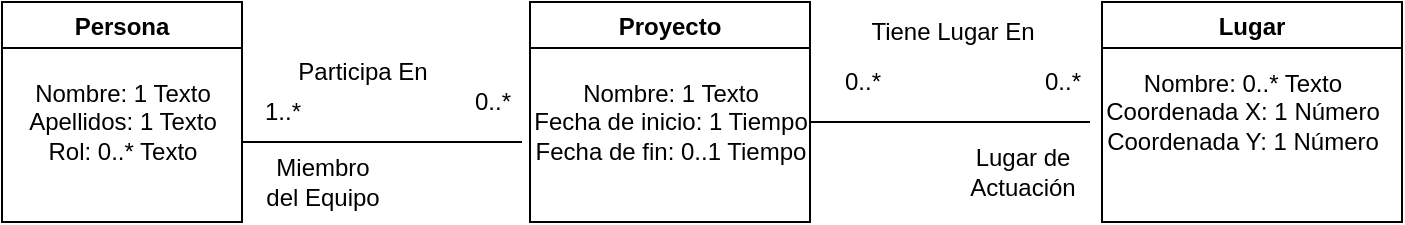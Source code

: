 <mxfile>
    <diagram id="9DgsukaBtQh2XGoFBsjh" name="Página-1">
        <mxGraphModel dx="816" dy="424" grid="1" gridSize="10" guides="1" tooltips="1" connect="1" arrows="1" fold="1" page="1" pageScale="1" pageWidth="827" pageHeight="1169" math="0" shadow="0">
            <root>
                <mxCell id="0"/>
                <mxCell id="1" parent="0"/>
                <mxCell id="3" value="Persona" style="swimlane;" vertex="1" parent="1">
                    <mxGeometry x="80" y="130" width="120" height="110" as="geometry"/>
                </mxCell>
                <mxCell id="4" value="Nombre: 1 Texto&lt;br/&gt;Apellidos: 1 Texto&lt;br/&gt;Rol: 0..* Texto&lt;br/&gt;" style="text;html=1;align=center;verticalAlign=middle;resizable=0;points=[];autosize=1;strokeColor=none;fillColor=none;" vertex="1" parent="3">
                    <mxGeometry y="30" width="120" height="60" as="geometry"/>
                </mxCell>
                <mxCell id="6" value="Proyecto" style="swimlane;" vertex="1" parent="1">
                    <mxGeometry x="344" y="130" width="140" height="110" as="geometry"/>
                </mxCell>
                <mxCell id="8" value="Nombre: 1 Texto&lt;br/&gt;Fecha de inicio: 1 Tiempo&lt;br/&gt;Fecha de fin: 0..1 Tiempo" style="text;html=1;align=center;verticalAlign=middle;resizable=0;points=[];autosize=1;strokeColor=none;fillColor=none;" vertex="1" parent="6">
                    <mxGeometry x="-10" y="30" width="160" height="60" as="geometry"/>
                </mxCell>
                <mxCell id="10" value="Lugar" style="swimlane;" vertex="1" parent="1">
                    <mxGeometry x="630" y="130" width="150" height="110" as="geometry"/>
                </mxCell>
                <mxCell id="13" value="Nombre: 0..* Texto&lt;br/&gt;Coordenada X: 1 Número&lt;br/&gt;Coordenada Y: 1 Número" style="text;html=1;align=center;verticalAlign=middle;resizable=0;points=[];autosize=1;strokeColor=none;fillColor=none;" vertex="1" parent="10">
                    <mxGeometry x="-10" y="25" width="160" height="60" as="geometry"/>
                </mxCell>
                <mxCell id="18" value="" style="endArrow=none;html=1;" edge="1" parent="1">
                    <mxGeometry width="50" height="50" relative="1" as="geometry">
                        <mxPoint x="200" y="200" as="sourcePoint"/>
                        <mxPoint x="340" y="200" as="targetPoint"/>
                    </mxGeometry>
                </mxCell>
                <mxCell id="20" value="" style="endArrow=none;html=1;" edge="1" parent="1">
                    <mxGeometry width="50" height="50" relative="1" as="geometry">
                        <mxPoint x="484" y="190" as="sourcePoint"/>
                        <mxPoint x="624" y="190" as="targetPoint"/>
                    </mxGeometry>
                </mxCell>
                <mxCell id="21" value="Participa En" style="text;html=1;align=center;verticalAlign=middle;resizable=0;points=[];autosize=1;strokeColor=none;fillColor=none;" vertex="1" parent="1">
                    <mxGeometry x="215" y="150" width="90" height="30" as="geometry"/>
                </mxCell>
                <mxCell id="22" value="Tiene Lugar En" style="text;html=1;align=center;verticalAlign=middle;resizable=0;points=[];autosize=1;strokeColor=none;fillColor=none;" vertex="1" parent="1">
                    <mxGeometry x="500" y="130" width="110" height="30" as="geometry"/>
                </mxCell>
                <mxCell id="24" value="Miembro&lt;br/&gt;del Equipo" style="text;html=1;align=center;verticalAlign=middle;resizable=0;points=[];autosize=1;strokeColor=none;fillColor=none;" vertex="1" parent="1">
                    <mxGeometry x="200" y="200" width="80" height="40" as="geometry"/>
                </mxCell>
                <mxCell id="25" value="Lugar de&lt;br/&gt;Actuación" style="text;html=1;align=center;verticalAlign=middle;resizable=0;points=[];autosize=1;strokeColor=none;fillColor=none;" vertex="1" parent="1">
                    <mxGeometry x="550" y="195" width="80" height="40" as="geometry"/>
                </mxCell>
                <mxCell id="29" value="0..*" style="text;html=1;align=center;verticalAlign=middle;resizable=0;points=[];autosize=1;strokeColor=none;fillColor=none;" vertex="1" parent="1">
                    <mxGeometry x="490" y="155" width="40" height="30" as="geometry"/>
                </mxCell>
                <mxCell id="30" value="0..*" style="text;html=1;align=center;verticalAlign=middle;resizable=0;points=[];autosize=1;strokeColor=none;fillColor=none;" vertex="1" parent="1">
                    <mxGeometry x="590" y="155" width="40" height="30" as="geometry"/>
                </mxCell>
                <mxCell id="31" value="0..*" style="text;html=1;align=center;verticalAlign=middle;resizable=0;points=[];autosize=1;strokeColor=none;fillColor=none;" vertex="1" parent="1">
                    <mxGeometry x="305" y="165" width="40" height="30" as="geometry"/>
                </mxCell>
                <mxCell id="32" value="1..*" style="text;html=1;align=center;verticalAlign=middle;resizable=0;points=[];autosize=1;strokeColor=none;fillColor=none;" vertex="1" parent="1">
                    <mxGeometry x="200" y="170" width="40" height="30" as="geometry"/>
                </mxCell>
            </root>
        </mxGraphModel>
    </diagram>
</mxfile>